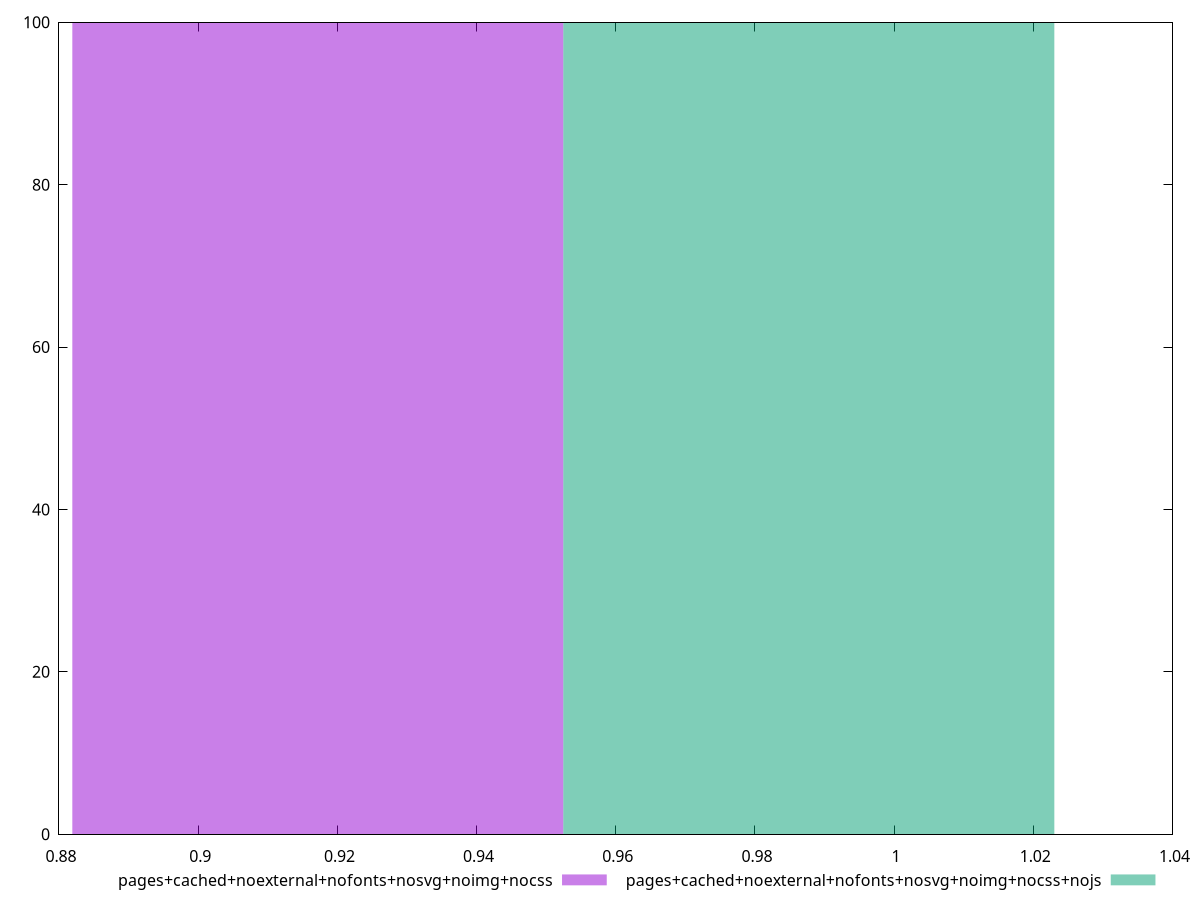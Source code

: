 reset
set terminal svg size 640, 500 enhanced background rgb 'white'
set output "report_00007_2020-12-11T15:55:29.892Z/meta/score/comparison/histogram/12_vs_13.svg"

$pagesCachedNoexternalNofontsNosvgNoimgNocss <<EOF
0.9171909393147459 100
EOF

$pagesCachedNoexternalNofontsNosvgNoimgNocssNojs <<EOF
0.9877440884928034 100
EOF

set key outside below
set boxwidth 0.07055314917805738
set yrange [0:100]
set style fill transparent solid 0.5 noborder

plot \
  $pagesCachedNoexternalNofontsNosvgNoimgNocss title "pages+cached+noexternal+nofonts+nosvg+noimg+nocss" with boxes, \
  $pagesCachedNoexternalNofontsNosvgNoimgNocssNojs title "pages+cached+noexternal+nofonts+nosvg+noimg+nocss+nojs" with boxes, \


reset